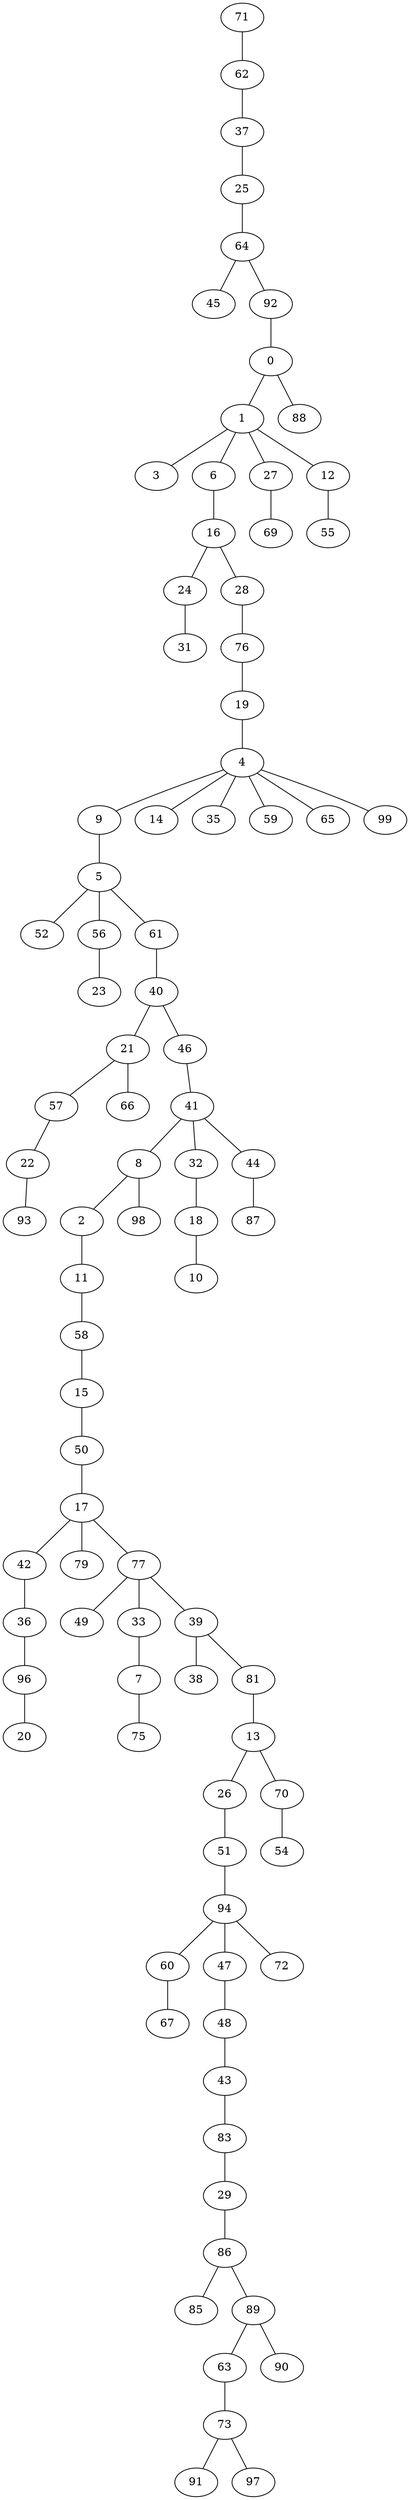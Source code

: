 graph G {
  71;
  62;
  37;
  25;
  64;
  45;
  92;
  0;
  1;
  3;
  6;
  16;
  24;
  31;
  28;
  76;
  19;
  4;
  9;
  5;
  52;
  56;
  23;
  61;
  40;
  21;
  57;
  22;
  93;
  66;
  46;
  41;
  8;
  2;
  11;
  58;
  15;
  50;
  17;
  42;
  36;
  96;
  20;
  79;
  77;
  49;
  33;
  7;
  75;
  39;
  38;
  81;
  13;
  26;
  51;
  94;
  60;
  67;
  47;
  48;
  43;
  83;
  29;
  86;
  85;
  89;
  63;
  73;
  91;
  97;
  90;
  72;
  70;
  54;
  98;
  32;
  18;
  10;
  44;
  87;
  14;
  35;
  59;
  65;
  99;
  27;
  69;
  12;
  55;
  88;
   71 -- 62;
   62 -- 37;
   37 -- 25;
   25 -- 64;
   64 -- 45;
   64 -- 92;
   92 -- 0;
   0 -- 1;
   1 -- 3;
   1 -- 6;
   6 -- 16;
   16 -- 24;
   24 -- 31;
   16 -- 28;
   28 -- 76;
   76 -- 19;
   19 -- 4;
   4 -- 9;
   9 -- 5;
   5 -- 52;
   5 -- 56;
   56 -- 23;
   5 -- 61;
   61 -- 40;
   40 -- 21;
   21 -- 57;
   57 -- 22;
   22 -- 93;
   21 -- 66;
   40 -- 46;
   46 -- 41;
   41 -- 8;
   8 -- 2;
   2 -- 11;
   11 -- 58;
   58 -- 15;
   15 -- 50;
   50 -- 17;
   17 -- 42;
   42 -- 36;
   36 -- 96;
   96 -- 20;
   17 -- 79;
   17 -- 77;
   77 -- 49;
   77 -- 33;
   33 -- 7;
   7 -- 75;
   77 -- 39;
   39 -- 38;
   39 -- 81;
   81 -- 13;
   13 -- 26;
   26 -- 51;
   51 -- 94;
   94 -- 60;
   60 -- 67;
   94 -- 47;
   47 -- 48;
   48 -- 43;
   43 -- 83;
   83 -- 29;
   29 -- 86;
   86 -- 85;
   86 -- 89;
   89 -- 63;
   63 -- 73;
   73 -- 91;
   73 -- 97;
   89 -- 90;
   94 -- 72;
   13 -- 70;
   70 -- 54;
   8 -- 98;
   41 -- 32;
   32 -- 18;
   18 -- 10;
   41 -- 44;
   44 -- 87;
   4 -- 14;
   4 -- 35;
   4 -- 59;
   4 -- 65;
   4 -- 99;
   1 -- 27;
   27 -- 69;
   1 -- 12;
   12 -- 55;
   0 -- 88;
}
